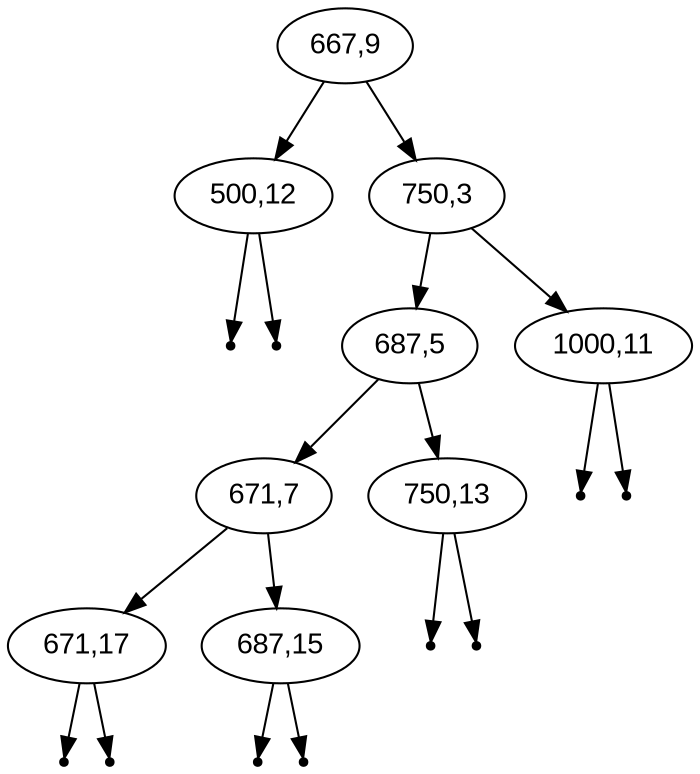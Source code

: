 digraph BST_Tree {
    node [fontname="Arial"];
    "667,9" -> "500,12";
    null38 [shape=point];
    "500,12" -> null38;
    null39 [shape=point];
    "500,12" -> null39;
    "667,9" -> "750,3";
    "750,3" -> "687,5";
    "687,5" -> "671,7";
    "671,7" -> "671,17";
    null40 [shape=point];
    "671,17" -> null40;
    null41 [shape=point];
    "671,17" -> null41;
    "671,7" -> "687,15";
    null42 [shape=point];
    "687,15" -> null42;
    null43 [shape=point];
    "687,15" -> null43;
    "687,5" -> "750,13";
    null44 [shape=point];
    "750,13" -> null44;
    null45 [shape=point];
    "750,13" -> null45;
    "750,3" -> "1000,11";
    null46 [shape=point];
    "1000,11" -> null46;
    null47 [shape=point];
    "1000,11" -> null47;
}
